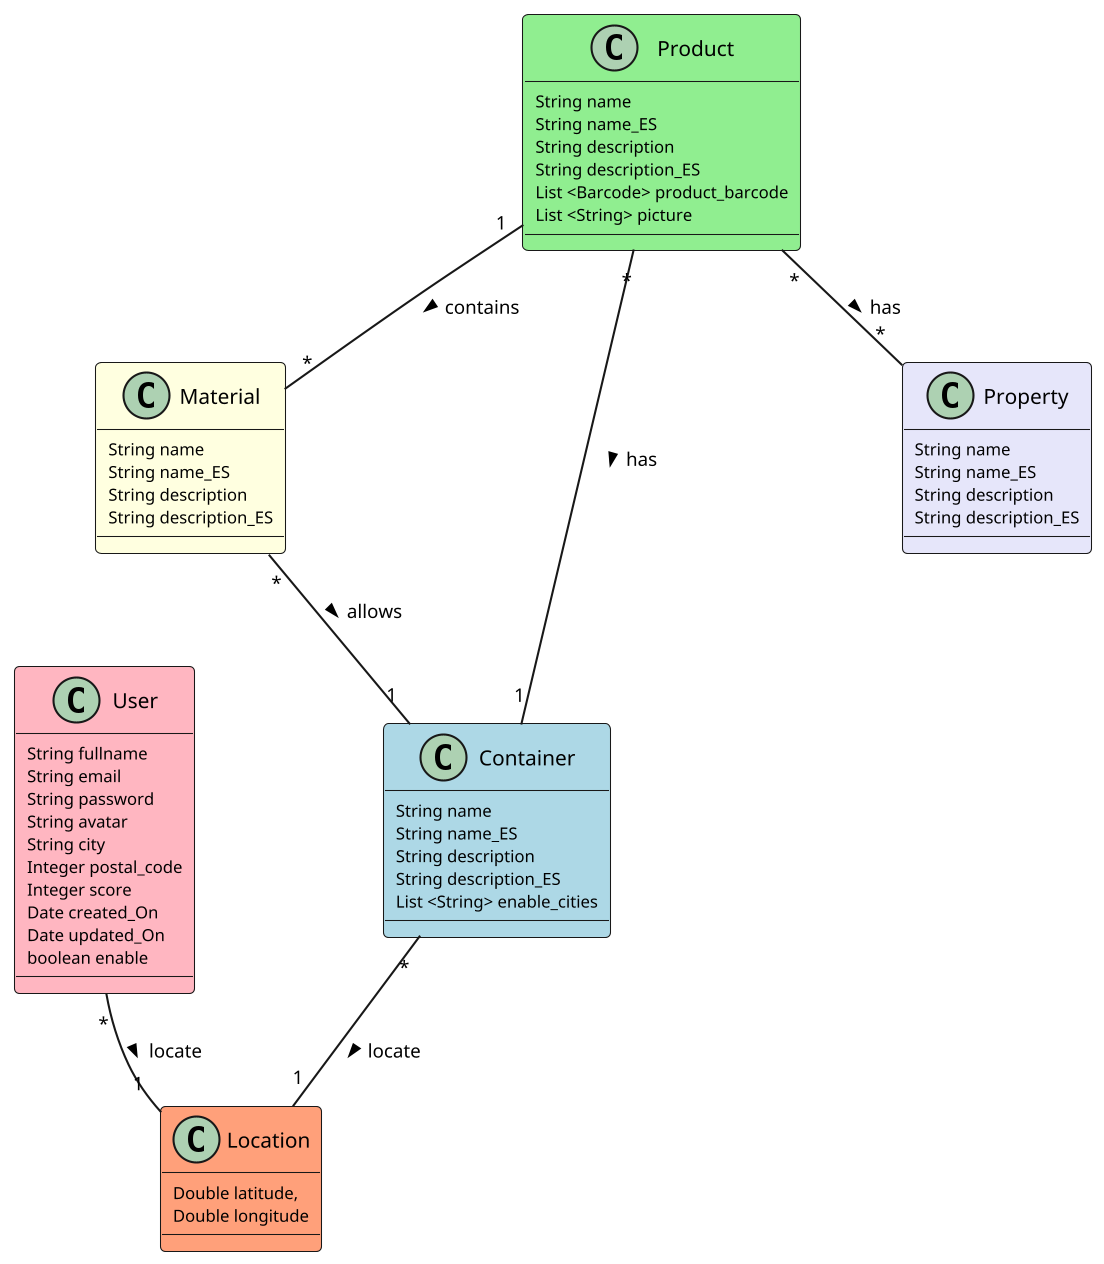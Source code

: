 @startuml
skinparam dpi 200
skinparam classAttributeFontSize 8
skinparam classArrowFontSize 9
skinparam classFontSize 10
skinparam nodesep 90
skinparam ranksep 40
hide stereotype
skinparam class {
	BackgroundColor White
	BackgroundColor<<User>> LightPink
	BackgroundColor<<Container>> LightBlue
	BackgroundColor<<Product>> LightGreen
	BackgroundColor<<Material>> LightYellow
    BackgroundColor<<Size>> Crimson
	BackgroundColor<<Location>> LightSalmon
	BackgroundColor<<Property>> Lavender
}

class User <<User>>{
	String fullname
	String email
	String password
	String avatar
	String city
	Integer postal_code
	Integer score
	Date created_On
	Date updated_On
	boolean enable
}

class Location <<Location>>{
	Double latitude,
	Double longitude
}

class Material <<Material>>{
	String name
	String name_ES
	String description
	String description_ES

}

class Container <<Container>>{
	String name
	String name_ES
	String description
	String description_ES
	List <String> enable_cities
}

class Product<<Product>>{
	String name
	String name_ES
	String description
	String description_ES
	List <Barcode> product_barcode
	List <String> picture
}

class Property <<Property>>{
	String name
	String name_ES
	String description
	String description_ES
}

Product "1" -- "*" Material: contains >
Product "*" -- "1" Container: has >
Product "*" -- "*" Property: has >
User "*" -- "1" Location: locate > 
Material "*" -- "1" Container: allows >
Container"*" -- "1" Location: locate >
@enduml